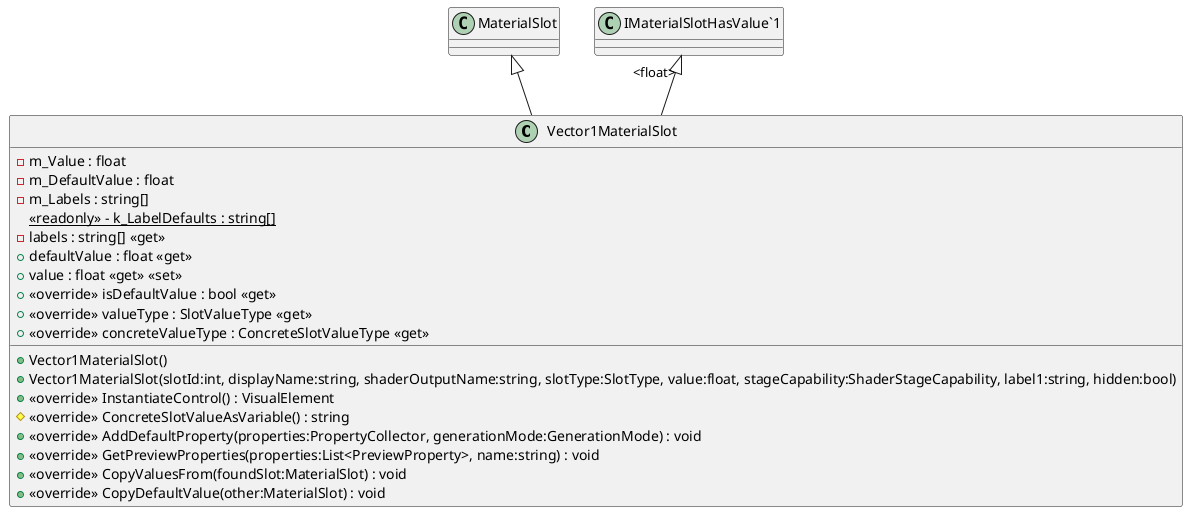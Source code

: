 @startuml
class Vector1MaterialSlot {
    - m_Value : float
    - m_DefaultValue : float
    - m_Labels : string[]
    {static} <<readonly>> - k_LabelDefaults : string[]
    - labels : string[] <<get>>
    + Vector1MaterialSlot()
    + Vector1MaterialSlot(slotId:int, displayName:string, shaderOutputName:string, slotType:SlotType, value:float, stageCapability:ShaderStageCapability, label1:string, hidden:bool)
    + defaultValue : float <<get>>
    + value : float <<get>> <<set>>
    + <<override>> isDefaultValue : bool <<get>>
    + <<override>> InstantiateControl() : VisualElement
    # <<override>> ConcreteSlotValueAsVariable() : string
    + <<override>> AddDefaultProperty(properties:PropertyCollector, generationMode:GenerationMode) : void
    + <<override>> valueType : SlotValueType <<get>>
    + <<override>> concreteValueType : ConcreteSlotValueType <<get>>
    + <<override>> GetPreviewProperties(properties:List<PreviewProperty>, name:string) : void
    + <<override>> CopyValuesFrom(foundSlot:MaterialSlot) : void
    + <<override>> CopyDefaultValue(other:MaterialSlot) : void
}
MaterialSlot <|-- Vector1MaterialSlot
"IMaterialSlotHasValue`1" "<float>" <|-- Vector1MaterialSlot
@enduml
